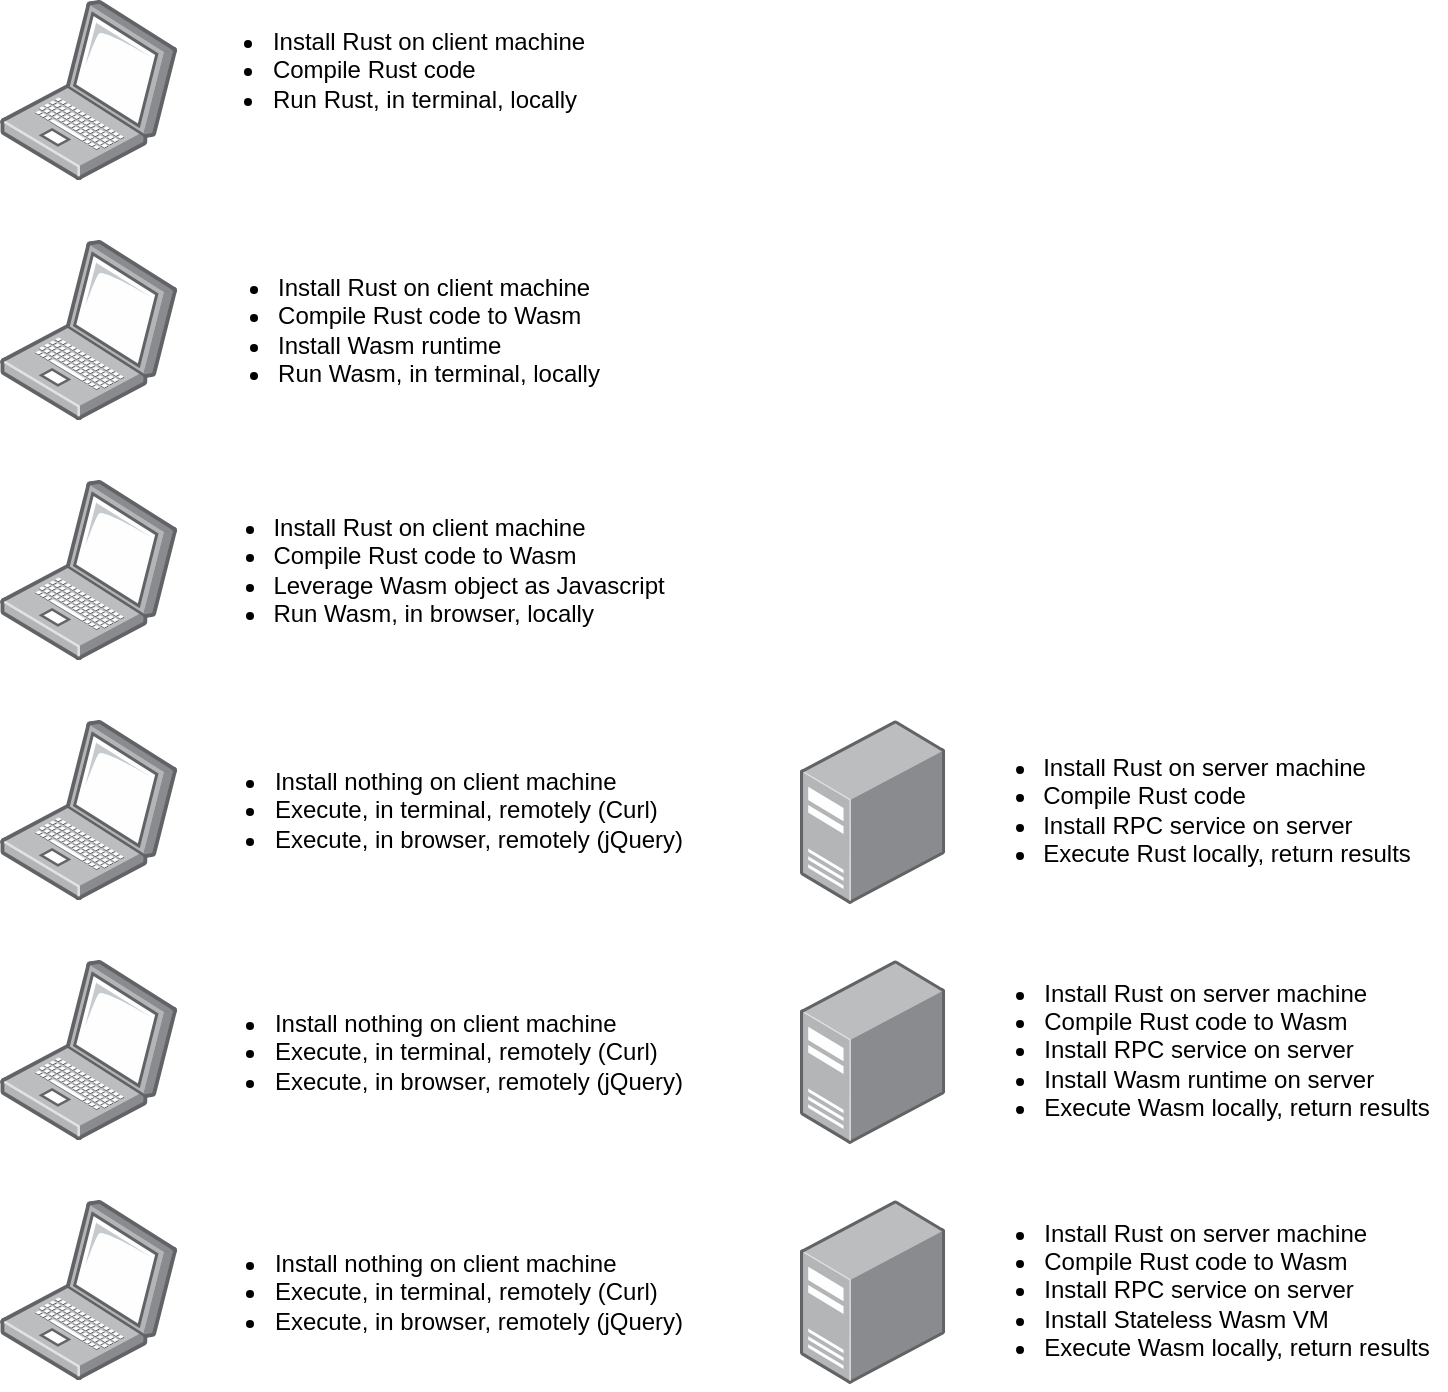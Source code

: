 <mxfile version="12.4.2" type="device" pages="1"><diagram id="XBtV41fDwxLXYlW0F-xd" name="Page-1"><mxGraphModel dx="1092" dy="577" grid="1" gridSize="10" guides="1" tooltips="1" connect="1" arrows="1" fold="1" page="1" pageScale="1" pageWidth="827" pageHeight="1169" math="0" shadow="0"><root><mxCell id="0"/><mxCell id="1" parent="0"/><mxCell id="fqusyUA_K459bH9LrAJl-1" value="" style="points=[];aspect=fixed;html=1;align=center;shadow=0;dashed=0;image;image=img/lib/allied_telesis/computer_and_terminals/Laptop.svg;" vertex="1" parent="1"><mxGeometry x="80" y="40" width="88.73" height="90" as="geometry"/></mxCell><mxCell id="fqusyUA_K459bH9LrAJl-4" value="" style="points=[];aspect=fixed;html=1;align=center;shadow=0;dashed=0;image;image=img/lib/allied_telesis/computer_and_terminals/Laptop.svg;" vertex="1" parent="1"><mxGeometry x="80" y="160" width="88.73" height="90" as="geometry"/></mxCell><mxCell id="fqusyUA_K459bH9LrAJl-5" value="" style="points=[];aspect=fixed;html=1;align=center;shadow=0;dashed=0;image;image=img/lib/allied_telesis/computer_and_terminals/Laptop.svg;" vertex="1" parent="1"><mxGeometry x="80" y="280" width="88.73" height="90" as="geometry"/></mxCell><mxCell id="fqusyUA_K459bH9LrAJl-6" value="" style="points=[];aspect=fixed;html=1;align=center;shadow=0;dashed=0;image;image=img/lib/allied_telesis/computer_and_terminals/Laptop.svg;" vertex="1" parent="1"><mxGeometry x="80" y="400" width="88.73" height="90" as="geometry"/></mxCell><mxCell id="fqusyUA_K459bH9LrAJl-7" value="&lt;div style=&quot;text-align: left&quot;&gt;&lt;ul&gt;&lt;li&gt;&lt;span&gt;Install Rust on client machine&lt;/span&gt;&lt;/li&gt;&lt;li&gt;&lt;span&gt;Compile Rust code&lt;/span&gt;&lt;/li&gt;&lt;li&gt;&lt;span&gt;Run Rust, in terminal, locally&lt;/span&gt;&lt;/li&gt;&lt;/ul&gt;&lt;/div&gt;" style="text;html=1;align=center;verticalAlign=middle;resizable=0;points=[];;autosize=1;" vertex="1" parent="1"><mxGeometry x="168.73" y="40" width="210" height="70" as="geometry"/></mxCell><mxCell id="fqusyUA_K459bH9LrAJl-8" value="&lt;div style=&quot;text-align: left&quot;&gt;&lt;ul&gt;&lt;li&gt;&lt;span&gt;Install Rust on client machine&lt;/span&gt;&lt;/li&gt;&lt;li&gt;&lt;span&gt;Compile Rust code to Wasm&lt;/span&gt;&lt;/li&gt;&lt;li&gt;&lt;span&gt;Install Wasm runtime&lt;/span&gt;&lt;/li&gt;&lt;li&gt;&lt;span&gt;Run Wasm, in terminal, locally&lt;/span&gt;&lt;/li&gt;&lt;/ul&gt;&lt;/div&gt;" style="text;html=1;align=center;verticalAlign=middle;resizable=0;points=[];;autosize=1;" vertex="1" parent="1"><mxGeometry x="168.73" y="160" width="220" height="90" as="geometry"/></mxCell><mxCell id="fqusyUA_K459bH9LrAJl-9" value="&lt;div style=&quot;text-align: left&quot;&gt;&lt;ul&gt;&lt;li&gt;&lt;span&gt;Install Rust on client machine&lt;/span&gt;&lt;/li&gt;&lt;li&gt;&lt;span&gt;Compile Rust code to Wasm&lt;/span&gt;&lt;/li&gt;&lt;li&gt;&lt;span&gt;Leverage Wasm object as Javascript&lt;/span&gt;&lt;/li&gt;&lt;li&gt;&lt;span&gt;Run Wasm, in browser, locally&lt;/span&gt;&lt;/li&gt;&lt;/ul&gt;&lt;/div&gt;" style="text;html=1;align=center;verticalAlign=middle;resizable=0;points=[];;autosize=1;" vertex="1" parent="1"><mxGeometry x="168.73" y="280" width="250" height="90" as="geometry"/></mxCell><mxCell id="fqusyUA_K459bH9LrAJl-11" value="" style="points=[];aspect=fixed;html=1;align=center;shadow=0;dashed=0;image;image=img/lib/allied_telesis/computer_and_terminals/Server_Desktop.svg;" vertex="1" parent="1"><mxGeometry x="480" y="400" width="72.58" height="92" as="geometry"/></mxCell><mxCell id="fqusyUA_K459bH9LrAJl-12" value="" style="points=[];aspect=fixed;html=1;align=center;shadow=0;dashed=0;image;image=img/lib/allied_telesis/computer_and_terminals/Laptop.svg;" vertex="1" parent="1"><mxGeometry x="80" y="640" width="88.73" height="90" as="geometry"/></mxCell><mxCell id="fqusyUA_K459bH9LrAJl-13" value="" style="points=[];aspect=fixed;html=1;align=center;shadow=0;dashed=0;image;image=img/lib/allied_telesis/computer_and_terminals/Server_Desktop.svg;" vertex="1" parent="1"><mxGeometry x="480" y="640" width="72.58" height="92" as="geometry"/></mxCell><mxCell id="fqusyUA_K459bH9LrAJl-14" value="" style="points=[];aspect=fixed;html=1;align=center;shadow=0;dashed=0;image;image=img/lib/allied_telesis/computer_and_terminals/Laptop.svg;" vertex="1" parent="1"><mxGeometry x="80" y="520" width="88.73" height="90" as="geometry"/></mxCell><mxCell id="fqusyUA_K459bH9LrAJl-15" value="" style="points=[];aspect=fixed;html=1;align=center;shadow=0;dashed=0;image;image=img/lib/allied_telesis/computer_and_terminals/Server_Desktop.svg;" vertex="1" parent="1"><mxGeometry x="480" y="520" width="72.58" height="92" as="geometry"/></mxCell><mxCell id="fqusyUA_K459bH9LrAJl-19" value="&lt;div style=&quot;text-align: left&quot;&gt;&lt;ul&gt;&lt;li&gt;&lt;span&gt;Install nothing on client machine&lt;/span&gt;&lt;/li&gt;&lt;li&gt;Execute, in terminal, remotely (Curl)&lt;/li&gt;&lt;li&gt;Execute, in browser, remotely (jQuery)&lt;/li&gt;&lt;/ul&gt;&lt;/div&gt;" style="text;html=1;align=center;verticalAlign=middle;resizable=0;points=[];;autosize=1;" vertex="1" parent="1"><mxGeometry x="168.73" y="410" width="260" height="70" as="geometry"/></mxCell><mxCell id="fqusyUA_K459bH9LrAJl-20" value="&lt;div style=&quot;text-align: left&quot;&gt;&lt;ul&gt;&lt;li&gt;&lt;span&gt;Install Rust on server machine&lt;/span&gt;&lt;/li&gt;&lt;li&gt;&lt;span&gt;Compile Rust code&lt;/span&gt;&lt;/li&gt;&lt;li&gt;Install RPC service on server&lt;/li&gt;&lt;li&gt;&lt;span&gt;Execute Rust locally, return results&lt;/span&gt;&lt;/li&gt;&lt;/ul&gt;&lt;/div&gt;" style="text;html=1;align=center;verticalAlign=middle;resizable=0;points=[];;autosize=1;" vertex="1" parent="1"><mxGeometry x="552.58" y="400" width="240" height="90" as="geometry"/></mxCell><mxCell id="fqusyUA_K459bH9LrAJl-21" value="&lt;div style=&quot;text-align: left&quot;&gt;&lt;ul&gt;&lt;li&gt;&lt;span&gt;Install Rust on server machine&lt;/span&gt;&lt;/li&gt;&lt;li&gt;&lt;span&gt;Compile Rust code to Wasm&lt;/span&gt;&lt;/li&gt;&lt;li&gt;Install RPC service on server&lt;/li&gt;&lt;li&gt;Install Wasm runtime on server&lt;/li&gt;&lt;li&gt;&lt;span&gt;Execute Wasm locally, return results&lt;/span&gt;&lt;/li&gt;&lt;/ul&gt;&lt;/div&gt;" style="text;html=1;align=center;verticalAlign=middle;resizable=0;points=[];;autosize=1;" vertex="1" parent="1"><mxGeometry x="552.58" y="515" width="250" height="100" as="geometry"/></mxCell><mxCell id="fqusyUA_K459bH9LrAJl-22" value="&lt;div style=&quot;text-align: left&quot;&gt;&lt;ul&gt;&lt;li&gt;&lt;span&gt;Install Rust on server machine&lt;/span&gt;&lt;/li&gt;&lt;li&gt;&lt;span&gt;Compile Rust code to Wasm&lt;/span&gt;&lt;/li&gt;&lt;li&gt;Install RPC service on server&lt;/li&gt;&lt;li&gt;Install Stateless Wasm VM&lt;/li&gt;&lt;li&gt;&lt;span&gt;Execute Wasm locally, return results&lt;/span&gt;&lt;/li&gt;&lt;/ul&gt;&lt;/div&gt;" style="text;html=1;align=center;verticalAlign=middle;resizable=0;points=[];;autosize=1;" vertex="1" parent="1"><mxGeometry x="552.58" y="635" width="250" height="100" as="geometry"/></mxCell><mxCell id="fqusyUA_K459bH9LrAJl-23" value="&lt;div style=&quot;text-align: left&quot;&gt;&lt;ul&gt;&lt;li&gt;&lt;span&gt;Install nothing on client machine&lt;/span&gt;&lt;/li&gt;&lt;li&gt;Execute, in terminal, remotely (Curl)&lt;/li&gt;&lt;li&gt;Execute, in browser, remotely (jQuery)&lt;/li&gt;&lt;/ul&gt;&lt;/div&gt;" style="text;html=1;align=center;verticalAlign=middle;resizable=0;points=[];;autosize=1;" vertex="1" parent="1"><mxGeometry x="168.73" y="531" width="260" height="70" as="geometry"/></mxCell><mxCell id="fqusyUA_K459bH9LrAJl-24" value="&lt;div style=&quot;text-align: left&quot;&gt;&lt;ul&gt;&lt;li&gt;&lt;span&gt;Install nothing on client machine&lt;/span&gt;&lt;/li&gt;&lt;li&gt;Execute, in terminal, remotely (Curl)&lt;/li&gt;&lt;li&gt;Execute, in browser, remotely (jQuery)&lt;/li&gt;&lt;/ul&gt;&lt;/div&gt;" style="text;html=1;align=center;verticalAlign=middle;resizable=0;points=[];;autosize=1;" vertex="1" parent="1"><mxGeometry x="168.73" y="651" width="260" height="70" as="geometry"/></mxCell></root></mxGraphModel></diagram></mxfile>